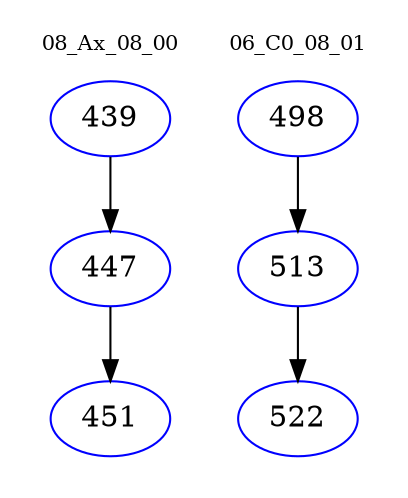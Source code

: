 digraph{
subgraph cluster_0 {
color = white
label = "08_Ax_08_00";
fontsize=10;
T0_439 [label="439", color="blue"]
T0_439 -> T0_447 [color="black"]
T0_447 [label="447", color="blue"]
T0_447 -> T0_451 [color="black"]
T0_451 [label="451", color="blue"]
}
subgraph cluster_1 {
color = white
label = "06_C0_08_01";
fontsize=10;
T1_498 [label="498", color="blue"]
T1_498 -> T1_513 [color="black"]
T1_513 [label="513", color="blue"]
T1_513 -> T1_522 [color="black"]
T1_522 [label="522", color="blue"]
}
}
